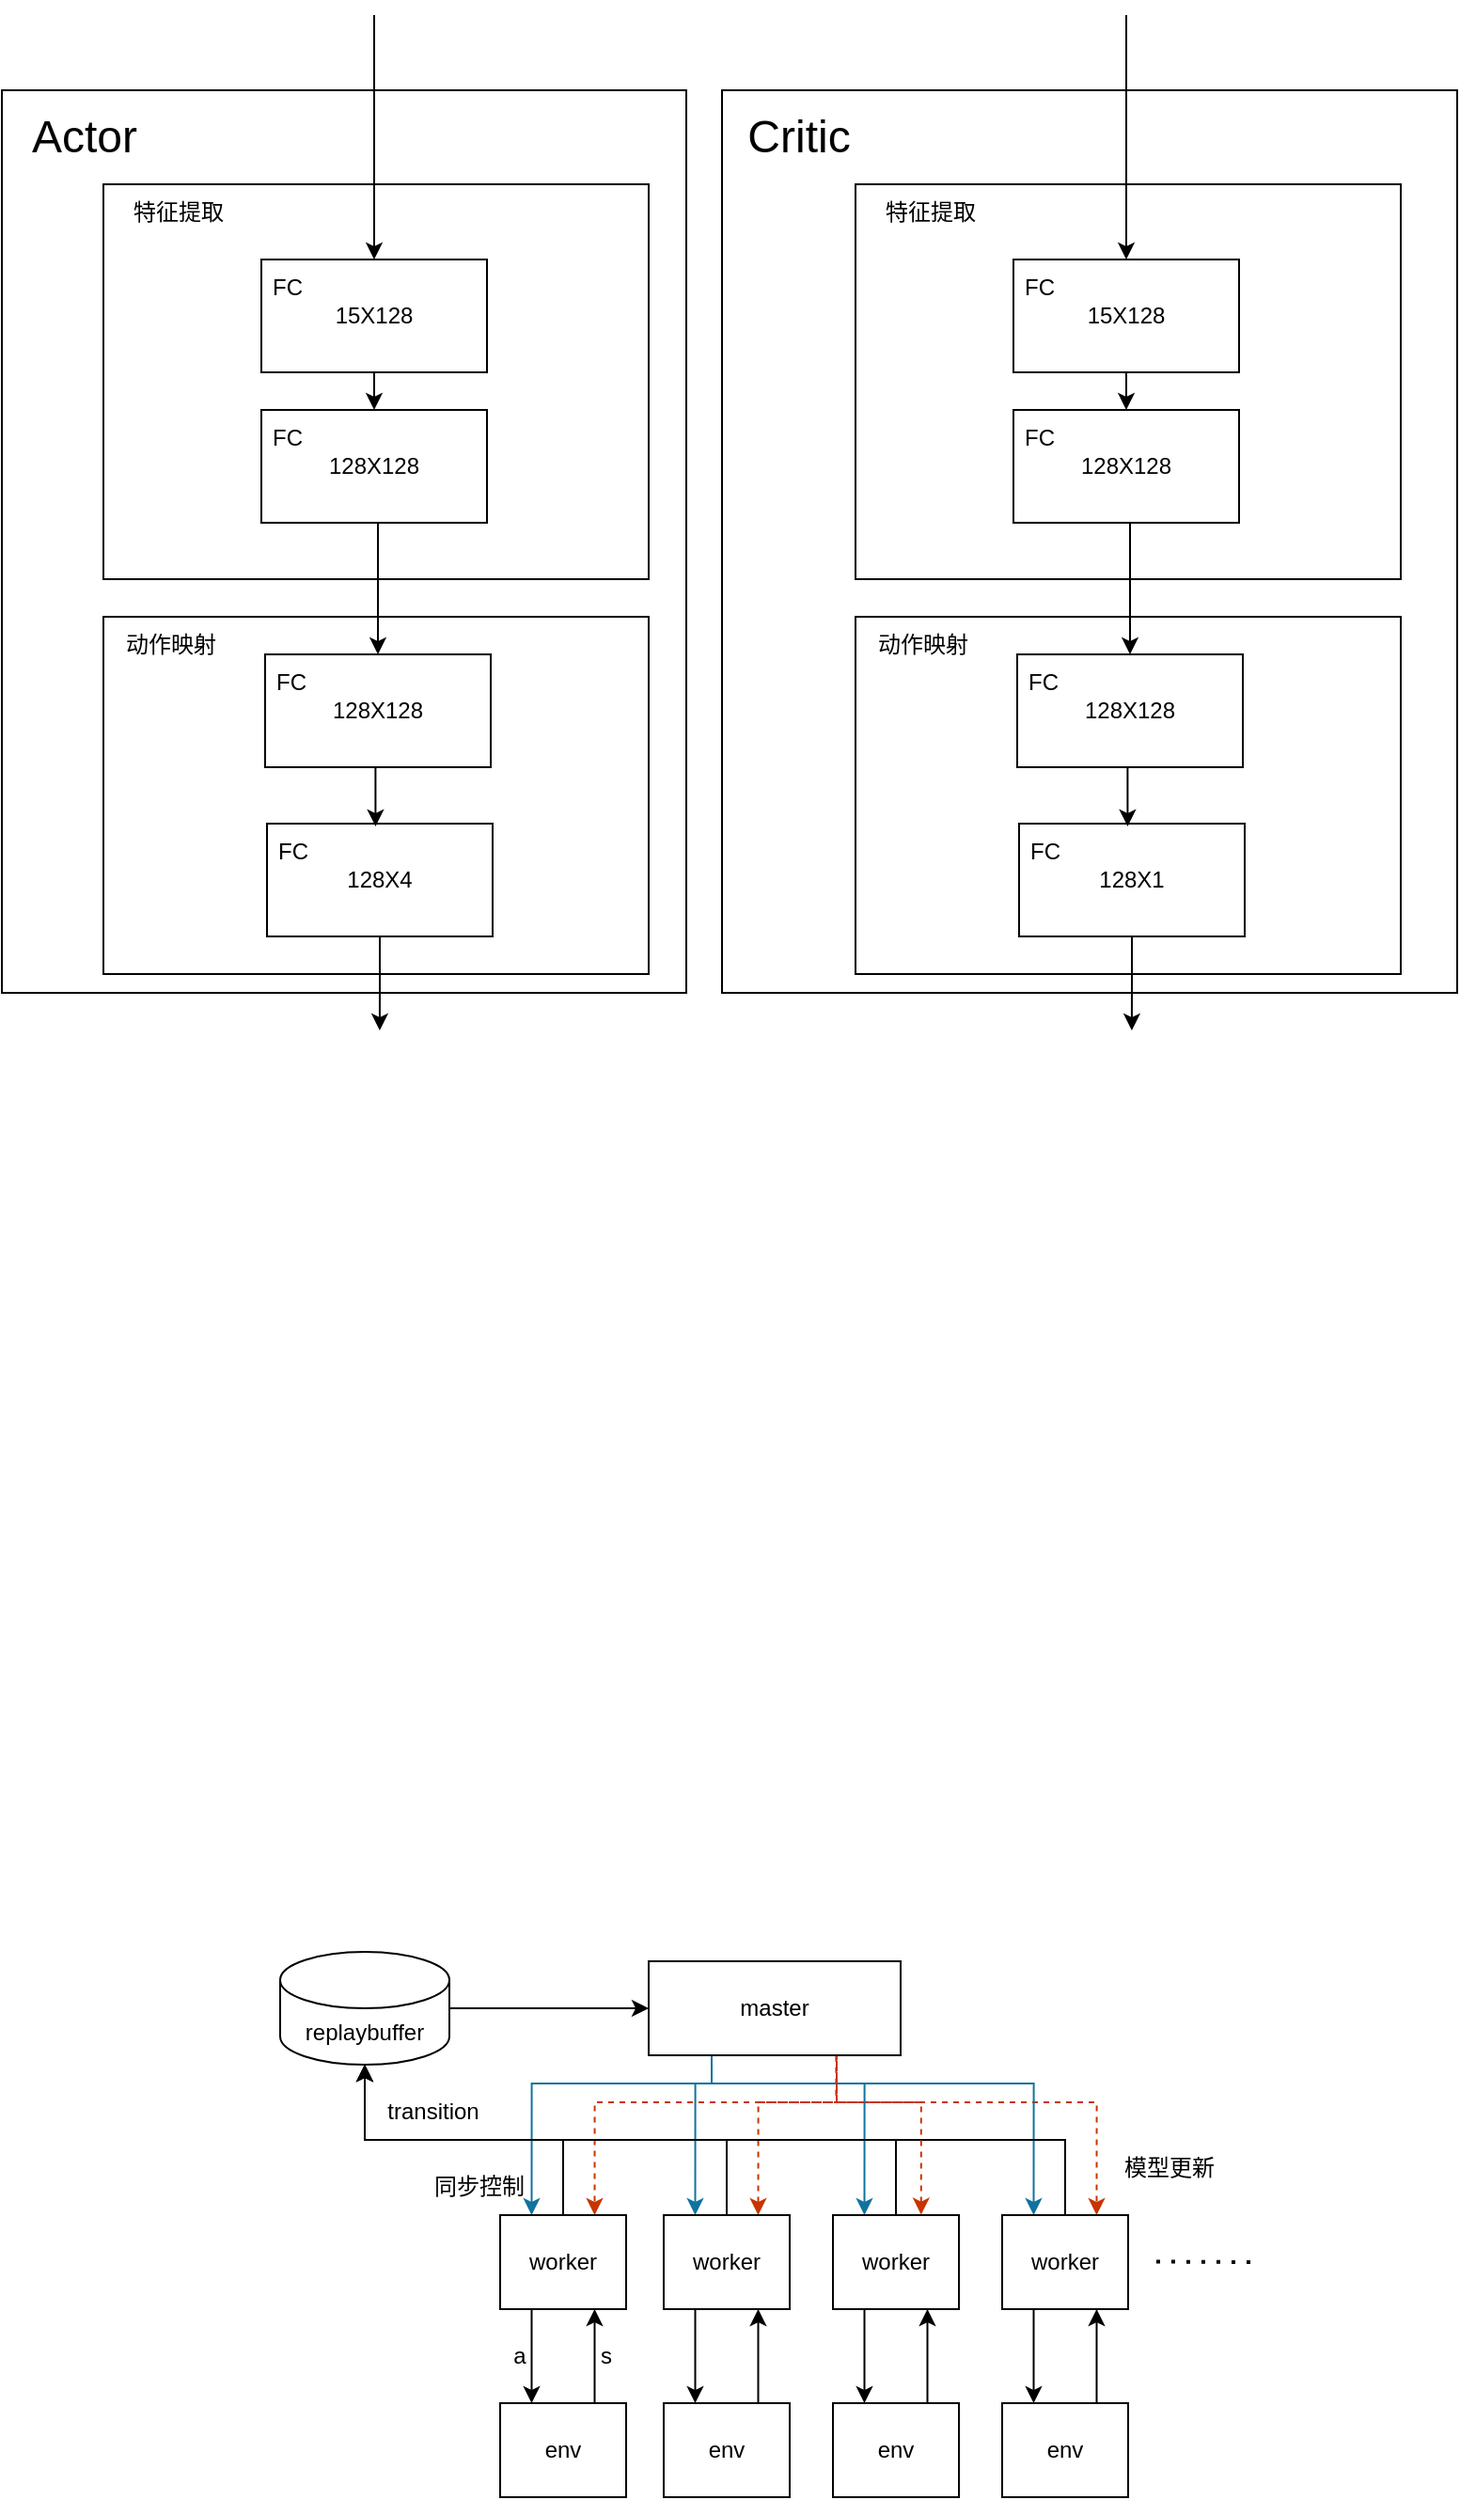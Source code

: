 <mxfile version="24.4.10" type="github">
  <diagram name="第 1 页" id="hI7OAikno4PTatPk-LLO">
    <mxGraphModel dx="850" dy="541" grid="1" gridSize="10" guides="1" tooltips="1" connect="1" arrows="1" fold="1" page="1" pageScale="1" pageWidth="827" pageHeight="1169" math="0" shadow="0">
      <root>
        <mxCell id="0" />
        <mxCell id="1" parent="0" />
        <mxCell id="bVKV-M4tIssT16HBIU2L-65" value="" style="rounded=0;whiteSpace=wrap;html=1;" vertex="1" parent="1">
          <mxGeometry x="559" y="70" width="391" height="480" as="geometry" />
        </mxCell>
        <mxCell id="bVKV-M4tIssT16HBIU2L-64" value="" style="rounded=0;whiteSpace=wrap;html=1;" vertex="1" parent="1">
          <mxGeometry x="176" y="70" width="364" height="480" as="geometry" />
        </mxCell>
        <mxCell id="bVKV-M4tIssT16HBIU2L-3" value="" style="rounded=0;whiteSpace=wrap;html=1;" vertex="1" parent="1">
          <mxGeometry x="230" y="350" width="290" height="190" as="geometry" />
        </mxCell>
        <mxCell id="bVKV-M4tIssT16HBIU2L-1" value="" style="rounded=0;whiteSpace=wrap;html=1;" vertex="1" parent="1">
          <mxGeometry x="230" y="120" width="290" height="210" as="geometry" />
        </mxCell>
        <mxCell id="bVKV-M4tIssT16HBIU2L-2" value="特征提取" style="text;html=1;align=center;verticalAlign=middle;whiteSpace=wrap;rounded=0;" vertex="1" parent="1">
          <mxGeometry x="240" y="120" width="60" height="30" as="geometry" />
        </mxCell>
        <mxCell id="bVKV-M4tIssT16HBIU2L-7" value="" style="group" vertex="1" connectable="0" parent="1">
          <mxGeometry x="298" y="160" width="136" height="60" as="geometry" />
        </mxCell>
        <mxCell id="bVKV-M4tIssT16HBIU2L-5" value="15X128" style="rounded=0;whiteSpace=wrap;html=1;align=center;" vertex="1" parent="bVKV-M4tIssT16HBIU2L-7">
          <mxGeometry x="16" width="120" height="60" as="geometry" />
        </mxCell>
        <mxCell id="bVKV-M4tIssT16HBIU2L-6" value="FC" style="text;html=1;align=center;verticalAlign=middle;whiteSpace=wrap;rounded=0;" vertex="1" parent="bVKV-M4tIssT16HBIU2L-7">
          <mxGeometry width="60" height="30" as="geometry" />
        </mxCell>
        <mxCell id="bVKV-M4tIssT16HBIU2L-15" value="" style="group" vertex="1" connectable="0" parent="1">
          <mxGeometry x="298" y="240" width="136" height="60" as="geometry" />
        </mxCell>
        <mxCell id="bVKV-M4tIssT16HBIU2L-16" value="128X128" style="rounded=0;whiteSpace=wrap;html=1;align=center;" vertex="1" parent="bVKV-M4tIssT16HBIU2L-15">
          <mxGeometry x="16" width="120" height="60" as="geometry" />
        </mxCell>
        <mxCell id="bVKV-M4tIssT16HBIU2L-17" value="FC" style="text;html=1;align=center;verticalAlign=middle;whiteSpace=wrap;rounded=0;" vertex="1" parent="bVKV-M4tIssT16HBIU2L-15">
          <mxGeometry width="60" height="30" as="geometry" />
        </mxCell>
        <mxCell id="bVKV-M4tIssT16HBIU2L-4" value="动作映射" style="text;html=1;align=center;verticalAlign=middle;whiteSpace=wrap;rounded=0;" vertex="1" parent="1">
          <mxGeometry x="236" y="350" width="60" height="30" as="geometry" />
        </mxCell>
        <mxCell id="bVKV-M4tIssT16HBIU2L-24" value="" style="group" vertex="1" connectable="0" parent="1">
          <mxGeometry x="297" y="360" width="144" height="80" as="geometry" />
        </mxCell>
        <mxCell id="bVKV-M4tIssT16HBIU2L-13" value="128X128" style="rounded=0;whiteSpace=wrap;html=1;align=center;" vertex="1" parent="bVKV-M4tIssT16HBIU2L-24">
          <mxGeometry x="19" y="10" width="120" height="60" as="geometry" />
        </mxCell>
        <mxCell id="bVKV-M4tIssT16HBIU2L-14" value="FC" style="text;html=1;align=center;verticalAlign=middle;whiteSpace=wrap;rounded=0;" vertex="1" parent="bVKV-M4tIssT16HBIU2L-24">
          <mxGeometry x="3" y="10" width="60" height="30" as="geometry" />
        </mxCell>
        <mxCell id="bVKV-M4tIssT16HBIU2L-29" value="" style="group" vertex="1" connectable="0" parent="1">
          <mxGeometry x="301" y="460" width="136" height="60" as="geometry" />
        </mxCell>
        <mxCell id="bVKV-M4tIssT16HBIU2L-38" style="edgeStyle=orthogonalEdgeStyle;rounded=0;orthogonalLoop=1;jettySize=auto;html=1;exitX=0.5;exitY=1;exitDx=0;exitDy=0;" edge="1" parent="bVKV-M4tIssT16HBIU2L-29" source="bVKV-M4tIssT16HBIU2L-30">
          <mxGeometry relative="1" as="geometry">
            <mxPoint x="75.952" y="110" as="targetPoint" />
          </mxGeometry>
        </mxCell>
        <mxCell id="bVKV-M4tIssT16HBIU2L-30" value="128X4" style="rounded=0;whiteSpace=wrap;html=1;align=center;" vertex="1" parent="bVKV-M4tIssT16HBIU2L-29">
          <mxGeometry x="16" width="120" height="60" as="geometry" />
        </mxCell>
        <mxCell id="bVKV-M4tIssT16HBIU2L-31" value="FC" style="text;html=1;align=center;verticalAlign=middle;whiteSpace=wrap;rounded=0;" vertex="1" parent="bVKV-M4tIssT16HBIU2L-29">
          <mxGeometry width="60" height="30" as="geometry" />
        </mxCell>
        <mxCell id="bVKV-M4tIssT16HBIU2L-33" style="edgeStyle=orthogonalEdgeStyle;rounded=0;orthogonalLoop=1;jettySize=auto;html=1;exitX=0.5;exitY=1;exitDx=0;exitDy=0;entryX=0.5;entryY=0;entryDx=0;entryDy=0;" edge="1" parent="1" source="bVKV-M4tIssT16HBIU2L-5" target="bVKV-M4tIssT16HBIU2L-16">
          <mxGeometry relative="1" as="geometry" />
        </mxCell>
        <mxCell id="bVKV-M4tIssT16HBIU2L-34" style="edgeStyle=orthogonalEdgeStyle;rounded=0;orthogonalLoop=1;jettySize=auto;html=1;exitX=0.5;exitY=1;exitDx=0;exitDy=0;" edge="1" parent="1" source="bVKV-M4tIssT16HBIU2L-16" target="bVKV-M4tIssT16HBIU2L-13">
          <mxGeometry relative="1" as="geometry">
            <mxPoint x="374" y="300" as="targetPoint" />
            <Array as="points">
              <mxPoint x="376" y="300" />
            </Array>
          </mxGeometry>
        </mxCell>
        <mxCell id="bVKV-M4tIssT16HBIU2L-36" style="edgeStyle=orthogonalEdgeStyle;rounded=0;orthogonalLoop=1;jettySize=auto;html=1;exitX=0.5;exitY=1;exitDx=0;exitDy=0;entryX=0.481;entryY=0.024;entryDx=0;entryDy=0;entryPerimeter=0;" edge="1" parent="1" source="bVKV-M4tIssT16HBIU2L-13" target="bVKV-M4tIssT16HBIU2L-30">
          <mxGeometry relative="1" as="geometry">
            <mxPoint x="376" y="450" as="targetPoint" />
          </mxGeometry>
        </mxCell>
        <mxCell id="bVKV-M4tIssT16HBIU2L-40" value="" style="endArrow=classic;html=1;rounded=0;entryX=0.5;entryY=0;entryDx=0;entryDy=0;" edge="1" parent="1" target="bVKV-M4tIssT16HBIU2L-5">
          <mxGeometry width="50" height="50" relative="1" as="geometry">
            <mxPoint x="374" y="30" as="sourcePoint" />
            <mxPoint x="530" y="40" as="targetPoint" />
          </mxGeometry>
        </mxCell>
        <mxCell id="bVKV-M4tIssT16HBIU2L-43" value="" style="rounded=0;whiteSpace=wrap;html=1;" vertex="1" parent="1">
          <mxGeometry x="630" y="350" width="290" height="190" as="geometry" />
        </mxCell>
        <mxCell id="bVKV-M4tIssT16HBIU2L-44" value="" style="rounded=0;whiteSpace=wrap;html=1;" vertex="1" parent="1">
          <mxGeometry x="630" y="120" width="290" height="210" as="geometry" />
        </mxCell>
        <mxCell id="bVKV-M4tIssT16HBIU2L-45" value="特征提取" style="text;html=1;align=center;verticalAlign=middle;whiteSpace=wrap;rounded=0;" vertex="1" parent="1">
          <mxGeometry x="640" y="120" width="60" height="30" as="geometry" />
        </mxCell>
        <mxCell id="bVKV-M4tIssT16HBIU2L-46" value="" style="group" vertex="1" connectable="0" parent="1">
          <mxGeometry x="698" y="160" width="136" height="60" as="geometry" />
        </mxCell>
        <mxCell id="bVKV-M4tIssT16HBIU2L-47" value="15X128" style="rounded=0;whiteSpace=wrap;html=1;align=center;" vertex="1" parent="bVKV-M4tIssT16HBIU2L-46">
          <mxGeometry x="16" width="120" height="60" as="geometry" />
        </mxCell>
        <mxCell id="bVKV-M4tIssT16HBIU2L-48" value="FC" style="text;html=1;align=center;verticalAlign=middle;whiteSpace=wrap;rounded=0;" vertex="1" parent="bVKV-M4tIssT16HBIU2L-46">
          <mxGeometry width="60" height="30" as="geometry" />
        </mxCell>
        <mxCell id="bVKV-M4tIssT16HBIU2L-49" value="" style="group" vertex="1" connectable="0" parent="1">
          <mxGeometry x="698" y="240" width="136" height="60" as="geometry" />
        </mxCell>
        <mxCell id="bVKV-M4tIssT16HBIU2L-50" value="128X128" style="rounded=0;whiteSpace=wrap;html=1;align=center;" vertex="1" parent="bVKV-M4tIssT16HBIU2L-49">
          <mxGeometry x="16" width="120" height="60" as="geometry" />
        </mxCell>
        <mxCell id="bVKV-M4tIssT16HBIU2L-51" value="FC" style="text;html=1;align=center;verticalAlign=middle;whiteSpace=wrap;rounded=0;" vertex="1" parent="bVKV-M4tIssT16HBIU2L-49">
          <mxGeometry width="60" height="30" as="geometry" />
        </mxCell>
        <mxCell id="bVKV-M4tIssT16HBIU2L-52" value="动作映射" style="text;html=1;align=center;verticalAlign=middle;whiteSpace=wrap;rounded=0;" vertex="1" parent="1">
          <mxGeometry x="636" y="350" width="60" height="30" as="geometry" />
        </mxCell>
        <mxCell id="bVKV-M4tIssT16HBIU2L-53" value="" style="group" vertex="1" connectable="0" parent="1">
          <mxGeometry x="697" y="360" width="144" height="80" as="geometry" />
        </mxCell>
        <mxCell id="bVKV-M4tIssT16HBIU2L-54" value="128X128" style="rounded=0;whiteSpace=wrap;html=1;align=center;" vertex="1" parent="bVKV-M4tIssT16HBIU2L-53">
          <mxGeometry x="19" y="10" width="120" height="60" as="geometry" />
        </mxCell>
        <mxCell id="bVKV-M4tIssT16HBIU2L-55" value="FC" style="text;html=1;align=center;verticalAlign=middle;whiteSpace=wrap;rounded=0;" vertex="1" parent="bVKV-M4tIssT16HBIU2L-53">
          <mxGeometry x="3" y="10" width="60" height="30" as="geometry" />
        </mxCell>
        <mxCell id="bVKV-M4tIssT16HBIU2L-56" value="" style="group" vertex="1" connectable="0" parent="1">
          <mxGeometry x="701" y="460" width="136" height="60" as="geometry" />
        </mxCell>
        <mxCell id="bVKV-M4tIssT16HBIU2L-57" style="edgeStyle=orthogonalEdgeStyle;rounded=0;orthogonalLoop=1;jettySize=auto;html=1;exitX=0.5;exitY=1;exitDx=0;exitDy=0;" edge="1" parent="bVKV-M4tIssT16HBIU2L-56" source="bVKV-M4tIssT16HBIU2L-58">
          <mxGeometry relative="1" as="geometry">
            <mxPoint x="75.952" y="110" as="targetPoint" />
          </mxGeometry>
        </mxCell>
        <mxCell id="bVKV-M4tIssT16HBIU2L-58" value="128X1" style="rounded=0;whiteSpace=wrap;html=1;align=center;" vertex="1" parent="bVKV-M4tIssT16HBIU2L-56">
          <mxGeometry x="16" width="120" height="60" as="geometry" />
        </mxCell>
        <mxCell id="bVKV-M4tIssT16HBIU2L-59" value="FC" style="text;html=1;align=center;verticalAlign=middle;whiteSpace=wrap;rounded=0;" vertex="1" parent="bVKV-M4tIssT16HBIU2L-56">
          <mxGeometry width="60" height="30" as="geometry" />
        </mxCell>
        <mxCell id="bVKV-M4tIssT16HBIU2L-60" style="edgeStyle=orthogonalEdgeStyle;rounded=0;orthogonalLoop=1;jettySize=auto;html=1;exitX=0.5;exitY=1;exitDx=0;exitDy=0;entryX=0.5;entryY=0;entryDx=0;entryDy=0;" edge="1" parent="1" source="bVKV-M4tIssT16HBIU2L-47" target="bVKV-M4tIssT16HBIU2L-50">
          <mxGeometry relative="1" as="geometry" />
        </mxCell>
        <mxCell id="bVKV-M4tIssT16HBIU2L-61" style="edgeStyle=orthogonalEdgeStyle;rounded=0;orthogonalLoop=1;jettySize=auto;html=1;exitX=0.5;exitY=1;exitDx=0;exitDy=0;" edge="1" parent="1" source="bVKV-M4tIssT16HBIU2L-50" target="bVKV-M4tIssT16HBIU2L-54">
          <mxGeometry relative="1" as="geometry">
            <mxPoint x="774" y="300" as="targetPoint" />
            <Array as="points">
              <mxPoint x="776" y="300" />
            </Array>
          </mxGeometry>
        </mxCell>
        <mxCell id="bVKV-M4tIssT16HBIU2L-62" style="edgeStyle=orthogonalEdgeStyle;rounded=0;orthogonalLoop=1;jettySize=auto;html=1;exitX=0.5;exitY=1;exitDx=0;exitDy=0;entryX=0.481;entryY=0.024;entryDx=0;entryDy=0;entryPerimeter=0;" edge="1" parent="1" source="bVKV-M4tIssT16HBIU2L-54" target="bVKV-M4tIssT16HBIU2L-58">
          <mxGeometry relative="1" as="geometry">
            <mxPoint x="776" y="450" as="targetPoint" />
          </mxGeometry>
        </mxCell>
        <mxCell id="bVKV-M4tIssT16HBIU2L-63" value="" style="endArrow=classic;html=1;rounded=0;entryX=0.5;entryY=0;entryDx=0;entryDy=0;" edge="1" parent="1" target="bVKV-M4tIssT16HBIU2L-47">
          <mxGeometry width="50" height="50" relative="1" as="geometry">
            <mxPoint x="774" y="30" as="sourcePoint" />
            <mxPoint x="930" y="40" as="targetPoint" />
          </mxGeometry>
        </mxCell>
        <mxCell id="bVKV-M4tIssT16HBIU2L-66" value="&lt;font style=&quot;font-size: 24px;&quot;&gt;Actor&lt;/font&gt;" style="text;html=1;align=center;verticalAlign=middle;whiteSpace=wrap;rounded=0;" vertex="1" parent="1">
          <mxGeometry x="190" y="80" width="60" height="30" as="geometry" />
        </mxCell>
        <mxCell id="bVKV-M4tIssT16HBIU2L-68" value="&lt;font style=&quot;font-size: 24px;&quot;&gt;Critic&lt;/font&gt;" style="text;html=1;align=center;verticalAlign=middle;whiteSpace=wrap;rounded=0;" vertex="1" parent="1">
          <mxGeometry x="570" y="80" width="60" height="30" as="geometry" />
        </mxCell>
        <mxCell id="bVKV-M4tIssT16HBIU2L-107" style="edgeStyle=orthogonalEdgeStyle;rounded=0;orthogonalLoop=1;jettySize=auto;html=1;exitX=0.25;exitY=1;exitDx=0;exitDy=0;entryX=0.75;entryY=0;entryDx=0;entryDy=0;dashed=1;fillColor=#fa6800;strokeColor=#C73500;" edge="1" parent="1" source="bVKV-M4tIssT16HBIU2L-69" target="bVKV-M4tIssT16HBIU2L-70">
          <mxGeometry relative="1" as="geometry">
            <Array as="points">
              <mxPoint x="620" y="1115" />
              <mxPoint x="620" y="1140" />
              <mxPoint x="491" y="1140" />
            </Array>
          </mxGeometry>
        </mxCell>
        <mxCell id="bVKV-M4tIssT16HBIU2L-108" style="edgeStyle=orthogonalEdgeStyle;rounded=0;orthogonalLoop=1;jettySize=auto;html=1;exitX=0.5;exitY=1;exitDx=0;exitDy=0;entryX=0.75;entryY=0;entryDx=0;entryDy=0;dashed=1;fillColor=#fa6800;strokeColor=#C73500;" edge="1" parent="1" source="bVKV-M4tIssT16HBIU2L-69" target="bVKV-M4tIssT16HBIU2L-72">
          <mxGeometry relative="1" as="geometry">
            <Array as="points">
              <mxPoint x="620" y="1115" />
              <mxPoint x="620" y="1140" />
              <mxPoint x="578" y="1140" />
            </Array>
          </mxGeometry>
        </mxCell>
        <mxCell id="bVKV-M4tIssT16HBIU2L-110" style="edgeStyle=orthogonalEdgeStyle;rounded=0;orthogonalLoop=1;jettySize=auto;html=1;exitX=0.5;exitY=1;exitDx=0;exitDy=0;entryX=0.75;entryY=0;entryDx=0;entryDy=0;dashed=1;fillColor=#fa6800;strokeColor=#C73500;" edge="1" parent="1" source="bVKV-M4tIssT16HBIU2L-69" target="bVKV-M4tIssT16HBIU2L-74">
          <mxGeometry relative="1" as="geometry">
            <Array as="points">
              <mxPoint x="620" y="1115" />
              <mxPoint x="620" y="1140" />
              <mxPoint x="758" y="1140" />
            </Array>
          </mxGeometry>
        </mxCell>
        <mxCell id="bVKV-M4tIssT16HBIU2L-113" style="rounded=0;orthogonalLoop=1;jettySize=auto;html=1;exitX=0.25;exitY=1;exitDx=0;exitDy=0;entryX=0.25;entryY=0;entryDx=0;entryDy=0;strokeWidth=1;edgeStyle=orthogonalEdgeStyle;fillColor=#b1ddf0;strokeColor=#10739e;" edge="1" parent="1" source="bVKV-M4tIssT16HBIU2L-69" target="bVKV-M4tIssT16HBIU2L-70">
          <mxGeometry relative="1" as="geometry">
            <Array as="points">
              <mxPoint x="554" y="1130" />
              <mxPoint x="458" y="1130" />
            </Array>
          </mxGeometry>
        </mxCell>
        <mxCell id="bVKV-M4tIssT16HBIU2L-114" style="edgeStyle=orthogonalEdgeStyle;rounded=0;orthogonalLoop=1;jettySize=auto;html=1;exitX=0.25;exitY=1;exitDx=0;exitDy=0;entryX=0.25;entryY=0;entryDx=0;entryDy=0;fillColor=#b1ddf0;strokeColor=#10739e;" edge="1" parent="1" source="bVKV-M4tIssT16HBIU2L-69" target="bVKV-M4tIssT16HBIU2L-72">
          <mxGeometry relative="1" as="geometry">
            <Array as="points">
              <mxPoint x="554" y="1130" />
              <mxPoint x="545" y="1130" />
            </Array>
          </mxGeometry>
        </mxCell>
        <mxCell id="bVKV-M4tIssT16HBIU2L-115" style="edgeStyle=orthogonalEdgeStyle;rounded=0;orthogonalLoop=1;jettySize=auto;html=1;exitX=0.25;exitY=1;exitDx=0;exitDy=0;entryX=0.25;entryY=0;entryDx=0;entryDy=0;fillColor=#b1ddf0;strokeColor=#10739e;" edge="1" parent="1" source="bVKV-M4tIssT16HBIU2L-69" target="bVKV-M4tIssT16HBIU2L-73">
          <mxGeometry relative="1" as="geometry">
            <Array as="points">
              <mxPoint x="554" y="1130" />
              <mxPoint x="635" y="1130" />
            </Array>
          </mxGeometry>
        </mxCell>
        <mxCell id="bVKV-M4tIssT16HBIU2L-116" style="edgeStyle=orthogonalEdgeStyle;rounded=0;orthogonalLoop=1;jettySize=auto;html=1;exitX=0.25;exitY=1;exitDx=0;exitDy=0;entryX=0.25;entryY=0;entryDx=0;entryDy=0;fillColor=#b1ddf0;strokeColor=#10739e;" edge="1" parent="1" source="bVKV-M4tIssT16HBIU2L-69" target="bVKV-M4tIssT16HBIU2L-74">
          <mxGeometry relative="1" as="geometry">
            <Array as="points">
              <mxPoint x="554" y="1130" />
              <mxPoint x="725" y="1130" />
            </Array>
          </mxGeometry>
        </mxCell>
        <mxCell id="bVKV-M4tIssT16HBIU2L-69" value="master" style="rounded=0;whiteSpace=wrap;html=1;" vertex="1" parent="1">
          <mxGeometry x="520" y="1065" width="134" height="50" as="geometry" />
        </mxCell>
        <mxCell id="bVKV-M4tIssT16HBIU2L-70" value="worker" style="rounded=0;whiteSpace=wrap;html=1;" vertex="1" parent="1">
          <mxGeometry x="441" y="1200" width="67" height="50" as="geometry" />
        </mxCell>
        <mxCell id="bVKV-M4tIssT16HBIU2L-97" style="edgeStyle=orthogonalEdgeStyle;rounded=0;orthogonalLoop=1;jettySize=auto;html=1;exitX=0.25;exitY=1;exitDx=0;exitDy=0;entryX=0.25;entryY=0;entryDx=0;entryDy=0;" edge="1" parent="1" source="bVKV-M4tIssT16HBIU2L-72" target="bVKV-M4tIssT16HBIU2L-82">
          <mxGeometry relative="1" as="geometry" />
        </mxCell>
        <mxCell id="bVKV-M4tIssT16HBIU2L-72" value="worker" style="rounded=0;whiteSpace=wrap;html=1;" vertex="1" parent="1">
          <mxGeometry x="528" y="1200" width="67" height="50" as="geometry" />
        </mxCell>
        <mxCell id="bVKV-M4tIssT16HBIU2L-99" style="edgeStyle=orthogonalEdgeStyle;rounded=0;orthogonalLoop=1;jettySize=auto;html=1;exitX=0.25;exitY=1;exitDx=0;exitDy=0;entryX=0.25;entryY=0;entryDx=0;entryDy=0;" edge="1" parent="1" source="bVKV-M4tIssT16HBIU2L-73" target="bVKV-M4tIssT16HBIU2L-83">
          <mxGeometry relative="1" as="geometry" />
        </mxCell>
        <mxCell id="bVKV-M4tIssT16HBIU2L-73" value="worker" style="rounded=0;whiteSpace=wrap;html=1;" vertex="1" parent="1">
          <mxGeometry x="618" y="1200" width="67" height="50" as="geometry" />
        </mxCell>
        <mxCell id="bVKV-M4tIssT16HBIU2L-101" style="edgeStyle=orthogonalEdgeStyle;rounded=0;orthogonalLoop=1;jettySize=auto;html=1;exitX=0.25;exitY=1;exitDx=0;exitDy=0;entryX=0.25;entryY=0;entryDx=0;entryDy=0;" edge="1" parent="1" source="bVKV-M4tIssT16HBIU2L-74" target="bVKV-M4tIssT16HBIU2L-84">
          <mxGeometry relative="1" as="geometry" />
        </mxCell>
        <mxCell id="bVKV-M4tIssT16HBIU2L-74" value="worker" style="rounded=0;whiteSpace=wrap;html=1;" vertex="1" parent="1">
          <mxGeometry x="708" y="1200" width="67" height="50" as="geometry" />
        </mxCell>
        <mxCell id="bVKV-M4tIssT16HBIU2L-75" value="" style="endArrow=none;dashed=1;html=1;dashPattern=1 3;strokeWidth=2;rounded=0;" edge="1" parent="1">
          <mxGeometry width="50" height="50" relative="1" as="geometry">
            <mxPoint x="790" y="1224.76" as="sourcePoint" />
            <mxPoint x="840" y="1225" as="targetPoint" />
          </mxGeometry>
        </mxCell>
        <mxCell id="bVKV-M4tIssT16HBIU2L-77" value="replaybuffer" style="shape=cylinder3;whiteSpace=wrap;html=1;boundedLbl=1;backgroundOutline=1;size=15;" vertex="1" parent="1">
          <mxGeometry x="324" y="1060" width="90" height="60" as="geometry" />
        </mxCell>
        <mxCell id="bVKV-M4tIssT16HBIU2L-78" style="edgeStyle=orthogonalEdgeStyle;rounded=0;orthogonalLoop=1;jettySize=auto;html=1;exitX=0.5;exitY=0;exitDx=0;exitDy=0;entryX=0.5;entryY=1;entryDx=0;entryDy=0;entryPerimeter=0;" edge="1" parent="1" source="bVKV-M4tIssT16HBIU2L-70" target="bVKV-M4tIssT16HBIU2L-77">
          <mxGeometry relative="1" as="geometry" />
        </mxCell>
        <mxCell id="bVKV-M4tIssT16HBIU2L-79" style="edgeStyle=orthogonalEdgeStyle;rounded=0;orthogonalLoop=1;jettySize=auto;html=1;exitX=0.5;exitY=0;exitDx=0;exitDy=0;entryX=0.5;entryY=1;entryDx=0;entryDy=0;entryPerimeter=0;" edge="1" parent="1" source="bVKV-M4tIssT16HBIU2L-72" target="bVKV-M4tIssT16HBIU2L-77">
          <mxGeometry relative="1" as="geometry" />
        </mxCell>
        <mxCell id="bVKV-M4tIssT16HBIU2L-80" style="edgeStyle=orthogonalEdgeStyle;rounded=0;orthogonalLoop=1;jettySize=auto;html=1;exitX=0.5;exitY=0;exitDx=0;exitDy=0;entryX=0.5;entryY=1;entryDx=0;entryDy=0;entryPerimeter=0;" edge="1" parent="1" source="bVKV-M4tIssT16HBIU2L-73" target="bVKV-M4tIssT16HBIU2L-77">
          <mxGeometry relative="1" as="geometry" />
        </mxCell>
        <mxCell id="bVKV-M4tIssT16HBIU2L-96" style="edgeStyle=orthogonalEdgeStyle;rounded=0;orthogonalLoop=1;jettySize=auto;html=1;exitX=0.75;exitY=0;exitDx=0;exitDy=0;entryX=0.75;entryY=1;entryDx=0;entryDy=0;" edge="1" parent="1" source="bVKV-M4tIssT16HBIU2L-81" target="bVKV-M4tIssT16HBIU2L-70">
          <mxGeometry relative="1" as="geometry" />
        </mxCell>
        <mxCell id="bVKV-M4tIssT16HBIU2L-81" value="env" style="rounded=0;whiteSpace=wrap;html=1;" vertex="1" parent="1">
          <mxGeometry x="441" y="1300" width="67" height="50" as="geometry" />
        </mxCell>
        <mxCell id="bVKV-M4tIssT16HBIU2L-98" style="edgeStyle=orthogonalEdgeStyle;rounded=0;orthogonalLoop=1;jettySize=auto;html=1;exitX=0.75;exitY=0;exitDx=0;exitDy=0;entryX=0.75;entryY=1;entryDx=0;entryDy=0;" edge="1" parent="1" source="bVKV-M4tIssT16HBIU2L-82" target="bVKV-M4tIssT16HBIU2L-72">
          <mxGeometry relative="1" as="geometry" />
        </mxCell>
        <mxCell id="bVKV-M4tIssT16HBIU2L-82" value="env" style="rounded=0;whiteSpace=wrap;html=1;" vertex="1" parent="1">
          <mxGeometry x="528" y="1300" width="67" height="50" as="geometry" />
        </mxCell>
        <mxCell id="bVKV-M4tIssT16HBIU2L-100" style="edgeStyle=orthogonalEdgeStyle;rounded=0;orthogonalLoop=1;jettySize=auto;html=1;exitX=0.75;exitY=0;exitDx=0;exitDy=0;entryX=0.75;entryY=1;entryDx=0;entryDy=0;" edge="1" parent="1" source="bVKV-M4tIssT16HBIU2L-83" target="bVKV-M4tIssT16HBIU2L-73">
          <mxGeometry relative="1" as="geometry" />
        </mxCell>
        <mxCell id="bVKV-M4tIssT16HBIU2L-83" value="env" style="rounded=0;whiteSpace=wrap;html=1;" vertex="1" parent="1">
          <mxGeometry x="618" y="1300" width="67" height="50" as="geometry" />
        </mxCell>
        <mxCell id="bVKV-M4tIssT16HBIU2L-84" value="env" style="rounded=0;whiteSpace=wrap;html=1;" vertex="1" parent="1">
          <mxGeometry x="708" y="1300" width="67" height="50" as="geometry" />
        </mxCell>
        <mxCell id="bVKV-M4tIssT16HBIU2L-89" style="edgeStyle=orthogonalEdgeStyle;rounded=0;orthogonalLoop=1;jettySize=auto;html=1;exitX=0.5;exitY=0;exitDx=0;exitDy=0;entryX=0.5;entryY=1;entryDx=0;entryDy=0;entryPerimeter=0;" edge="1" parent="1" source="bVKV-M4tIssT16HBIU2L-74" target="bVKV-M4tIssT16HBIU2L-77">
          <mxGeometry relative="1" as="geometry">
            <Array as="points">
              <mxPoint x="742" y="1160" />
              <mxPoint x="369" y="1160" />
            </Array>
          </mxGeometry>
        </mxCell>
        <mxCell id="bVKV-M4tIssT16HBIU2L-93" value="transition" style="text;html=1;align=center;verticalAlign=middle;whiteSpace=wrap;rounded=0;" vertex="1" parent="1">
          <mxGeometry x="380" y="1130" width="51" height="30" as="geometry" />
        </mxCell>
        <mxCell id="bVKV-M4tIssT16HBIU2L-95" style="edgeStyle=orthogonalEdgeStyle;rounded=0;orthogonalLoop=1;jettySize=auto;html=1;exitX=0.25;exitY=1;exitDx=0;exitDy=0;entryX=0.25;entryY=0;entryDx=0;entryDy=0;" edge="1" parent="1" source="bVKV-M4tIssT16HBIU2L-70" target="bVKV-M4tIssT16HBIU2L-81">
          <mxGeometry relative="1" as="geometry" />
        </mxCell>
        <mxCell id="bVKV-M4tIssT16HBIU2L-102" style="edgeStyle=orthogonalEdgeStyle;rounded=0;orthogonalLoop=1;jettySize=auto;html=1;exitX=0.75;exitY=0;exitDx=0;exitDy=0;entryX=0.75;entryY=1;entryDx=0;entryDy=0;" edge="1" parent="1" source="bVKV-M4tIssT16HBIU2L-84" target="bVKV-M4tIssT16HBIU2L-74">
          <mxGeometry relative="1" as="geometry" />
        </mxCell>
        <mxCell id="bVKV-M4tIssT16HBIU2L-103" value="a" style="text;html=1;align=center;verticalAlign=middle;whiteSpace=wrap;rounded=0;" vertex="1" parent="1">
          <mxGeometry x="441" y="1260" width="21" height="30" as="geometry" />
        </mxCell>
        <mxCell id="bVKV-M4tIssT16HBIU2L-104" value="s" style="text;html=1;align=center;verticalAlign=middle;whiteSpace=wrap;rounded=0;" vertex="1" parent="1">
          <mxGeometry x="487" y="1260" width="21" height="30" as="geometry" />
        </mxCell>
        <mxCell id="bVKV-M4tIssT16HBIU2L-105" style="edgeStyle=orthogonalEdgeStyle;rounded=0;orthogonalLoop=1;jettySize=auto;html=1;exitX=1;exitY=0.5;exitDx=0;exitDy=0;exitPerimeter=0;entryX=0;entryY=0.5;entryDx=0;entryDy=0;" edge="1" parent="1" source="bVKV-M4tIssT16HBIU2L-77" target="bVKV-M4tIssT16HBIU2L-69">
          <mxGeometry relative="1" as="geometry" />
        </mxCell>
        <mxCell id="bVKV-M4tIssT16HBIU2L-109" style="edgeStyle=orthogonalEdgeStyle;rounded=0;orthogonalLoop=1;jettySize=auto;html=1;exitX=0.744;exitY=1.008;exitDx=0;exitDy=0;entryX=0.7;entryY=-0.004;entryDx=0;entryDy=0;entryPerimeter=0;dashed=1;fillColor=#fa6800;strokeColor=#C73500;exitPerimeter=0;" edge="1" parent="1" source="bVKV-M4tIssT16HBIU2L-69" target="bVKV-M4tIssT16HBIU2L-73">
          <mxGeometry relative="1" as="geometry">
            <Array as="points">
              <mxPoint x="620" y="1140" />
              <mxPoint x="665" y="1140" />
            </Array>
          </mxGeometry>
        </mxCell>
        <mxCell id="bVKV-M4tIssT16HBIU2L-111" value="模型更新" style="text;html=1;align=center;verticalAlign=middle;whiteSpace=wrap;rounded=0;" vertex="1" parent="1">
          <mxGeometry x="767" y="1160" width="60" height="30" as="geometry" />
        </mxCell>
        <mxCell id="bVKV-M4tIssT16HBIU2L-117" value="同步控制" style="text;html=1;align=center;verticalAlign=middle;whiteSpace=wrap;rounded=0;" vertex="1" parent="1">
          <mxGeometry x="400" y="1170" width="60" height="30" as="geometry" />
        </mxCell>
      </root>
    </mxGraphModel>
  </diagram>
</mxfile>
